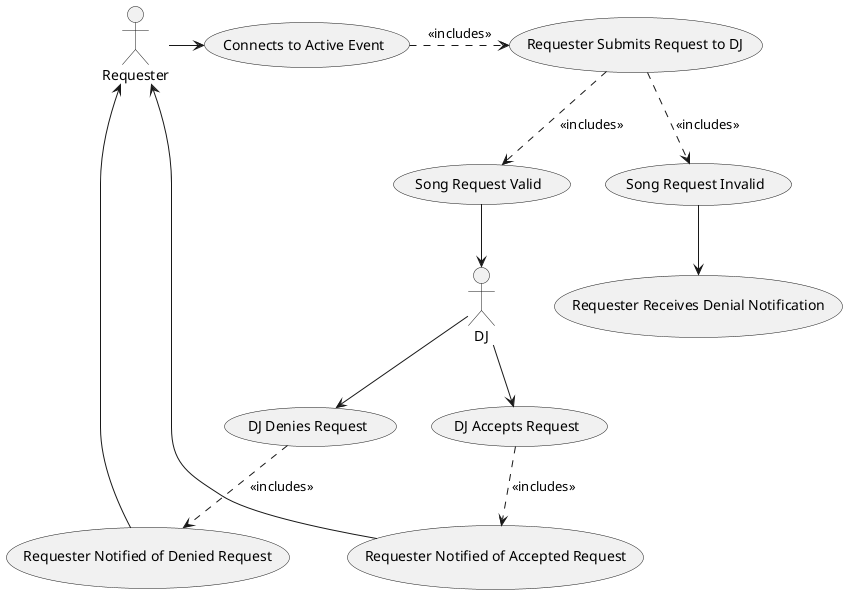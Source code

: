 @startuml
:Requester: as R
:DJ: as DJ
(Connects to Active Event) as CONN
(Requester Submits Request to DJ) as REQ
(Song Request Valid) as VALID
(Song Request Invalid) as INVALID
(Requester Receives Denial Notification) as DENIAL
(DJ Accepts Request) as ACCEPT
(DJ Denies Request) as DENIED
(Requester Notified of Denied Request) as NOTDENIED
(Requester Notified of Accepted Request) as NOTACCEPT


R -> CONN

CONN .> REQ : <<includes>>

REQ ..> INVALID : <<includes>>
INVALID --> DENIAL

REQ ..> VALID : <<includes>>
VALID --> DJ

DJ --> ACCEPT
ACCEPT ..> NOTACCEPT : <<includes>>
NOTACCEPT --> R

DJ --> DENIED
DENIED ..> NOTDENIED : <<includes>>
NOTDENIED --> R

@enduml